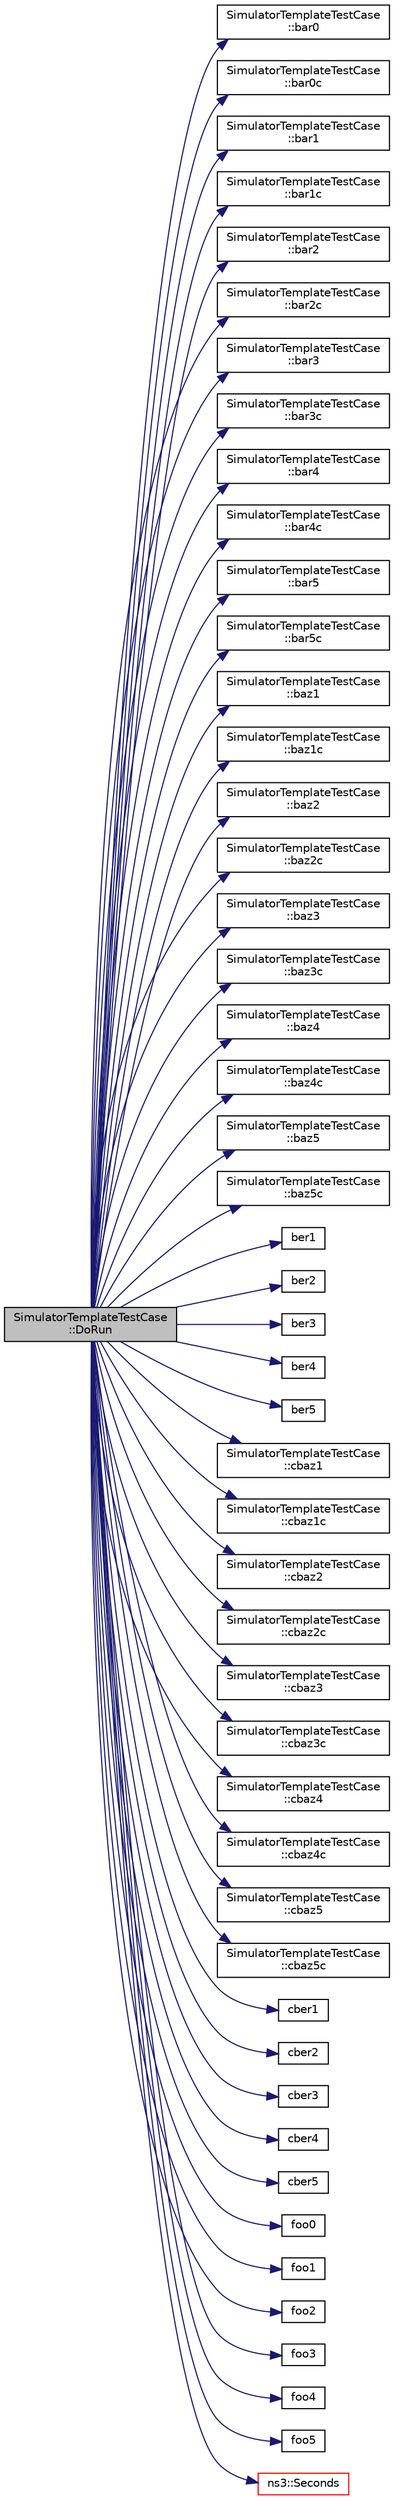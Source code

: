 digraph "SimulatorTemplateTestCase::DoRun"
{
 // LATEX_PDF_SIZE
  edge [fontname="Helvetica",fontsize="10",labelfontname="Helvetica",labelfontsize="10"];
  node [fontname="Helvetica",fontsize="10",shape=record];
  rankdir="LR";
  Node1 [label="SimulatorTemplateTestCase\l::DoRun",height=0.2,width=0.4,color="black", fillcolor="grey75", style="filled", fontcolor="black",tooltip="Implementation to actually run this TestCase."];
  Node1 -> Node2 [color="midnightblue",fontsize="10",style="solid",fontname="Helvetica"];
  Node2 [label="SimulatorTemplateTestCase\l::bar0",height=0.2,width=0.4,color="black", fillcolor="white", style="filled",URL="$class_simulator_template_test_case.html#a7c53480e1b906bfeaea5e0070ff5cc0c",tooltip=" "];
  Node1 -> Node3 [color="midnightblue",fontsize="10",style="solid",fontname="Helvetica"];
  Node3 [label="SimulatorTemplateTestCase\l::bar0c",height=0.2,width=0.4,color="black", fillcolor="white", style="filled",URL="$class_simulator_template_test_case.html#a7cfa402d3b00217cc44dc61791cda76d",tooltip=" "];
  Node1 -> Node4 [color="midnightblue",fontsize="10",style="solid",fontname="Helvetica"];
  Node4 [label="SimulatorTemplateTestCase\l::bar1",height=0.2,width=0.4,color="black", fillcolor="white", style="filled",URL="$class_simulator_template_test_case.html#a83631fe15f6b4aaffcf702e71a664205",tooltip=" "];
  Node1 -> Node5 [color="midnightblue",fontsize="10",style="solid",fontname="Helvetica"];
  Node5 [label="SimulatorTemplateTestCase\l::bar1c",height=0.2,width=0.4,color="black", fillcolor="white", style="filled",URL="$class_simulator_template_test_case.html#a0b265034a924f6c3546a5b82d82f5ab4",tooltip=" "];
  Node1 -> Node6 [color="midnightblue",fontsize="10",style="solid",fontname="Helvetica"];
  Node6 [label="SimulatorTemplateTestCase\l::bar2",height=0.2,width=0.4,color="black", fillcolor="white", style="filled",URL="$class_simulator_template_test_case.html#a0a416b76615bb0e90f1312694f09133b",tooltip=" "];
  Node1 -> Node7 [color="midnightblue",fontsize="10",style="solid",fontname="Helvetica"];
  Node7 [label="SimulatorTemplateTestCase\l::bar2c",height=0.2,width=0.4,color="black", fillcolor="white", style="filled",URL="$class_simulator_template_test_case.html#add5bdc6adb01061d16b8b4b625514ef2",tooltip=" "];
  Node1 -> Node8 [color="midnightblue",fontsize="10",style="solid",fontname="Helvetica"];
  Node8 [label="SimulatorTemplateTestCase\l::bar3",height=0.2,width=0.4,color="black", fillcolor="white", style="filled",URL="$class_simulator_template_test_case.html#aea52cc1b6dabac3782131bc96f7e3556",tooltip=" "];
  Node1 -> Node9 [color="midnightblue",fontsize="10",style="solid",fontname="Helvetica"];
  Node9 [label="SimulatorTemplateTestCase\l::bar3c",height=0.2,width=0.4,color="black", fillcolor="white", style="filled",URL="$class_simulator_template_test_case.html#a940691b05b726bde2b9b6efb5e38bca7",tooltip=" "];
  Node1 -> Node10 [color="midnightblue",fontsize="10",style="solid",fontname="Helvetica"];
  Node10 [label="SimulatorTemplateTestCase\l::bar4",height=0.2,width=0.4,color="black", fillcolor="white", style="filled",URL="$class_simulator_template_test_case.html#a0a46a38ced46c32a980d1458f23f26ac",tooltip=" "];
  Node1 -> Node11 [color="midnightblue",fontsize="10",style="solid",fontname="Helvetica"];
  Node11 [label="SimulatorTemplateTestCase\l::bar4c",height=0.2,width=0.4,color="black", fillcolor="white", style="filled",URL="$class_simulator_template_test_case.html#a8a609b96c4fe1cfa3840d48e33b81c6e",tooltip=" "];
  Node1 -> Node12 [color="midnightblue",fontsize="10",style="solid",fontname="Helvetica"];
  Node12 [label="SimulatorTemplateTestCase\l::bar5",height=0.2,width=0.4,color="black", fillcolor="white", style="filled",URL="$class_simulator_template_test_case.html#a75066b2e82301377dddc07d887c96853",tooltip=" "];
  Node1 -> Node13 [color="midnightblue",fontsize="10",style="solid",fontname="Helvetica"];
  Node13 [label="SimulatorTemplateTestCase\l::bar5c",height=0.2,width=0.4,color="black", fillcolor="white", style="filled",URL="$class_simulator_template_test_case.html#ad5117f6ab4841a8e81d120e8b23c6e84",tooltip=" "];
  Node1 -> Node14 [color="midnightblue",fontsize="10",style="solid",fontname="Helvetica"];
  Node14 [label="SimulatorTemplateTestCase\l::baz1",height=0.2,width=0.4,color="black", fillcolor="white", style="filled",URL="$class_simulator_template_test_case.html#a1d732c063be0bf31734db30aca9bf826",tooltip=" "];
  Node1 -> Node15 [color="midnightblue",fontsize="10",style="solid",fontname="Helvetica"];
  Node15 [label="SimulatorTemplateTestCase\l::baz1c",height=0.2,width=0.4,color="black", fillcolor="white", style="filled",URL="$class_simulator_template_test_case.html#a5d5217557001f422381c5f9122ec7399",tooltip=" "];
  Node1 -> Node16 [color="midnightblue",fontsize="10",style="solid",fontname="Helvetica"];
  Node16 [label="SimulatorTemplateTestCase\l::baz2",height=0.2,width=0.4,color="black", fillcolor="white", style="filled",URL="$class_simulator_template_test_case.html#acbbc7d0bab6bcc17f252bdfb47beb203",tooltip=" "];
  Node1 -> Node17 [color="midnightblue",fontsize="10",style="solid",fontname="Helvetica"];
  Node17 [label="SimulatorTemplateTestCase\l::baz2c",height=0.2,width=0.4,color="black", fillcolor="white", style="filled",URL="$class_simulator_template_test_case.html#a75230d9b62dff42550efb2805e48e8e4",tooltip=" "];
  Node1 -> Node18 [color="midnightblue",fontsize="10",style="solid",fontname="Helvetica"];
  Node18 [label="SimulatorTemplateTestCase\l::baz3",height=0.2,width=0.4,color="black", fillcolor="white", style="filled",URL="$class_simulator_template_test_case.html#aeb4509497390b255767735f3280ae6ee",tooltip=" "];
  Node1 -> Node19 [color="midnightblue",fontsize="10",style="solid",fontname="Helvetica"];
  Node19 [label="SimulatorTemplateTestCase\l::baz3c",height=0.2,width=0.4,color="black", fillcolor="white", style="filled",URL="$class_simulator_template_test_case.html#a4503e74ed09f4b85cc8d366b9f57ab7f",tooltip=" "];
  Node1 -> Node20 [color="midnightblue",fontsize="10",style="solid",fontname="Helvetica"];
  Node20 [label="SimulatorTemplateTestCase\l::baz4",height=0.2,width=0.4,color="black", fillcolor="white", style="filled",URL="$class_simulator_template_test_case.html#a505c79bbe80197a1cf9f3f23f221f27d",tooltip=" "];
  Node1 -> Node21 [color="midnightblue",fontsize="10",style="solid",fontname="Helvetica"];
  Node21 [label="SimulatorTemplateTestCase\l::baz4c",height=0.2,width=0.4,color="black", fillcolor="white", style="filled",URL="$class_simulator_template_test_case.html#a48bd9a68d46cd08298e06bf43c1d0217",tooltip=" "];
  Node1 -> Node22 [color="midnightblue",fontsize="10",style="solid",fontname="Helvetica"];
  Node22 [label="SimulatorTemplateTestCase\l::baz5",height=0.2,width=0.4,color="black", fillcolor="white", style="filled",URL="$class_simulator_template_test_case.html#a76b308d5067d417af9bd36710dc53251",tooltip=" "];
  Node1 -> Node23 [color="midnightblue",fontsize="10",style="solid",fontname="Helvetica"];
  Node23 [label="SimulatorTemplateTestCase\l::baz5c",height=0.2,width=0.4,color="black", fillcolor="white", style="filled",URL="$class_simulator_template_test_case.html#a1cb07a2888fb9a82761257c4c9afd4da",tooltip=" "];
  Node1 -> Node24 [color="midnightblue",fontsize="10",style="solid",fontname="Helvetica"];
  Node24 [label="ber1",height=0.2,width=0.4,color="black", fillcolor="white", style="filled",URL="$simulator-test-suite_8cc.html#ab7631fd281d604065e49de75d8702393",tooltip=" "];
  Node1 -> Node25 [color="midnightblue",fontsize="10",style="solid",fontname="Helvetica"];
  Node25 [label="ber2",height=0.2,width=0.4,color="black", fillcolor="white", style="filled",URL="$simulator-test-suite_8cc.html#afd59b4263bbd81c9fb5fbd1a2f286d25",tooltip=" "];
  Node1 -> Node26 [color="midnightblue",fontsize="10",style="solid",fontname="Helvetica"];
  Node26 [label="ber3",height=0.2,width=0.4,color="black", fillcolor="white", style="filled",URL="$simulator-test-suite_8cc.html#a51a2766f65adfe161c85945d0a259574",tooltip=" "];
  Node1 -> Node27 [color="midnightblue",fontsize="10",style="solid",fontname="Helvetica"];
  Node27 [label="ber4",height=0.2,width=0.4,color="black", fillcolor="white", style="filled",URL="$simulator-test-suite_8cc.html#a2ddd2b39f2ace879bf107f5be6c1959b",tooltip=" "];
  Node1 -> Node28 [color="midnightblue",fontsize="10",style="solid",fontname="Helvetica"];
  Node28 [label="ber5",height=0.2,width=0.4,color="black", fillcolor="white", style="filled",URL="$simulator-test-suite_8cc.html#a1b842995cae6f7fc1e071e478ee010ce",tooltip=" "];
  Node1 -> Node29 [color="midnightblue",fontsize="10",style="solid",fontname="Helvetica"];
  Node29 [label="SimulatorTemplateTestCase\l::cbaz1",height=0.2,width=0.4,color="black", fillcolor="white", style="filled",URL="$class_simulator_template_test_case.html#a893ae41537567fc7e95f011f370e74ba",tooltip=" "];
  Node1 -> Node30 [color="midnightblue",fontsize="10",style="solid",fontname="Helvetica"];
  Node30 [label="SimulatorTemplateTestCase\l::cbaz1c",height=0.2,width=0.4,color="black", fillcolor="white", style="filled",URL="$class_simulator_template_test_case.html#aad8c871ff84cf88973afeecb3ca16b40",tooltip=" "];
  Node1 -> Node31 [color="midnightblue",fontsize="10",style="solid",fontname="Helvetica"];
  Node31 [label="SimulatorTemplateTestCase\l::cbaz2",height=0.2,width=0.4,color="black", fillcolor="white", style="filled",URL="$class_simulator_template_test_case.html#a0e58a1e62ebad4e4d0717cc64075c496",tooltip=" "];
  Node1 -> Node32 [color="midnightblue",fontsize="10",style="solid",fontname="Helvetica"];
  Node32 [label="SimulatorTemplateTestCase\l::cbaz2c",height=0.2,width=0.4,color="black", fillcolor="white", style="filled",URL="$class_simulator_template_test_case.html#a4c679ed96042dcf39d59ecc778594f38",tooltip=" "];
  Node1 -> Node33 [color="midnightblue",fontsize="10",style="solid",fontname="Helvetica"];
  Node33 [label="SimulatorTemplateTestCase\l::cbaz3",height=0.2,width=0.4,color="black", fillcolor="white", style="filled",URL="$class_simulator_template_test_case.html#a89bc22b2a32d6cdf026e8f7209a2fbbd",tooltip=" "];
  Node1 -> Node34 [color="midnightblue",fontsize="10",style="solid",fontname="Helvetica"];
  Node34 [label="SimulatorTemplateTestCase\l::cbaz3c",height=0.2,width=0.4,color="black", fillcolor="white", style="filled",URL="$class_simulator_template_test_case.html#aa95fbceb6370f1e429f36717c7fdaec9",tooltip=" "];
  Node1 -> Node35 [color="midnightblue",fontsize="10",style="solid",fontname="Helvetica"];
  Node35 [label="SimulatorTemplateTestCase\l::cbaz4",height=0.2,width=0.4,color="black", fillcolor="white", style="filled",URL="$class_simulator_template_test_case.html#ac464eb9dcde4c15e5f63e9ae61fbc5a7",tooltip=" "];
  Node1 -> Node36 [color="midnightblue",fontsize="10",style="solid",fontname="Helvetica"];
  Node36 [label="SimulatorTemplateTestCase\l::cbaz4c",height=0.2,width=0.4,color="black", fillcolor="white", style="filled",URL="$class_simulator_template_test_case.html#a306f0cfc33fc34d1f2eae5f575152f88",tooltip=" "];
  Node1 -> Node37 [color="midnightblue",fontsize="10",style="solid",fontname="Helvetica"];
  Node37 [label="SimulatorTemplateTestCase\l::cbaz5",height=0.2,width=0.4,color="black", fillcolor="white", style="filled",URL="$class_simulator_template_test_case.html#a68c3789ba056bcddf5f1575d4c9c0548",tooltip=" "];
  Node1 -> Node38 [color="midnightblue",fontsize="10",style="solid",fontname="Helvetica"];
  Node38 [label="SimulatorTemplateTestCase\l::cbaz5c",height=0.2,width=0.4,color="black", fillcolor="white", style="filled",URL="$class_simulator_template_test_case.html#a605092e73cfe8c37825dff156542ce71",tooltip=" "];
  Node1 -> Node39 [color="midnightblue",fontsize="10",style="solid",fontname="Helvetica"];
  Node39 [label="cber1",height=0.2,width=0.4,color="black", fillcolor="white", style="filled",URL="$simulator-test-suite_8cc.html#a3cb3b29a959f3625f488d8eefd4e5e18",tooltip=" "];
  Node1 -> Node40 [color="midnightblue",fontsize="10",style="solid",fontname="Helvetica"];
  Node40 [label="cber2",height=0.2,width=0.4,color="black", fillcolor="white", style="filled",URL="$simulator-test-suite_8cc.html#a95371c9e077188f65ffc1b0b5ca3cef9",tooltip=" "];
  Node1 -> Node41 [color="midnightblue",fontsize="10",style="solid",fontname="Helvetica"];
  Node41 [label="cber3",height=0.2,width=0.4,color="black", fillcolor="white", style="filled",URL="$simulator-test-suite_8cc.html#a69f284b46270eaf7d9953e897cdf792d",tooltip=" "];
  Node1 -> Node42 [color="midnightblue",fontsize="10",style="solid",fontname="Helvetica"];
  Node42 [label="cber4",height=0.2,width=0.4,color="black", fillcolor="white", style="filled",URL="$simulator-test-suite_8cc.html#a9cb6715e01142fdeec22f20f5fd3054c",tooltip=" "];
  Node1 -> Node43 [color="midnightblue",fontsize="10",style="solid",fontname="Helvetica"];
  Node43 [label="cber5",height=0.2,width=0.4,color="black", fillcolor="white", style="filled",URL="$simulator-test-suite_8cc.html#a3952c50ae062962a8929b3d8572f086e",tooltip=" "];
  Node1 -> Node44 [color="midnightblue",fontsize="10",style="solid",fontname="Helvetica"];
  Node44 [label="foo0",height=0.2,width=0.4,color="black", fillcolor="white", style="filled",URL="$simulator-test-suite_8cc.html#afdd6c8c1988df00d7e30a14f32f07845",tooltip=" "];
  Node1 -> Node45 [color="midnightblue",fontsize="10",style="solid",fontname="Helvetica"];
  Node45 [label="foo1",height=0.2,width=0.4,color="black", fillcolor="white", style="filled",URL="$simulator-test-suite_8cc.html#ad9aed34d1c8c83892bdaac80402a1b53",tooltip=" "];
  Node1 -> Node46 [color="midnightblue",fontsize="10",style="solid",fontname="Helvetica"];
  Node46 [label="foo2",height=0.2,width=0.4,color="black", fillcolor="white", style="filled",URL="$simulator-test-suite_8cc.html#a798d379257c4510a9ccfaac52d7e0215",tooltip=" "];
  Node1 -> Node47 [color="midnightblue",fontsize="10",style="solid",fontname="Helvetica"];
  Node47 [label="foo3",height=0.2,width=0.4,color="black", fillcolor="white", style="filled",URL="$simulator-test-suite_8cc.html#a24b67dde65f92c9a2bb25a5a4927058a",tooltip=" "];
  Node1 -> Node48 [color="midnightblue",fontsize="10",style="solid",fontname="Helvetica"];
  Node48 [label="foo4",height=0.2,width=0.4,color="black", fillcolor="white", style="filled",URL="$simulator-test-suite_8cc.html#a7097d5ffd6e0a4900d468e3948c38ef6",tooltip=" "];
  Node1 -> Node49 [color="midnightblue",fontsize="10",style="solid",fontname="Helvetica"];
  Node49 [label="foo5",height=0.2,width=0.4,color="black", fillcolor="white", style="filled",URL="$simulator-test-suite_8cc.html#abbfa04b73da133d2261469da22491bb8",tooltip=" "];
  Node1 -> Node50 [color="midnightblue",fontsize="10",style="solid",fontname="Helvetica"];
  Node50 [label="ns3::Seconds",height=0.2,width=0.4,color="red", fillcolor="white", style="filled",URL="$group__timecivil.html#ga33c34b816f8ff6628e33d5c8e9713b9e",tooltip="Construct a Time in the indicated unit."];
}
